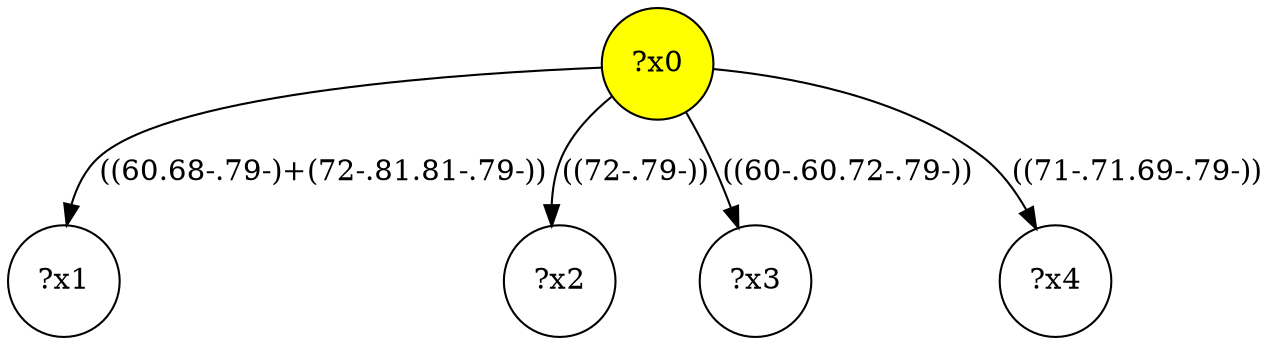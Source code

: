 digraph g {
	x0 [fillcolor="yellow", style="filled," shape=circle, label="?x0"];
	x1 [shape=circle, label="?x1"];
	x0 -> x1 [label="((60.68-.79-)+(72-.81.81-.79-))"];
	x2 [shape=circle, label="?x2"];
	x0 -> x2 [label="((72-.79-))"];
	x3 [shape=circle, label="?x3"];
	x0 -> x3 [label="((60-.60.72-.79-))"];
	x4 [shape=circle, label="?x4"];
	x0 -> x4 [label="((71-.71.69-.79-))"];
}
